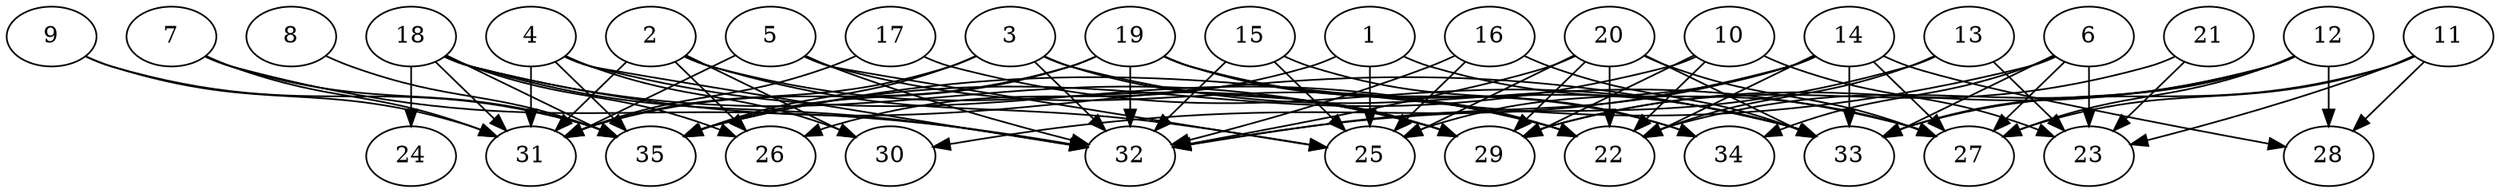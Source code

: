 // DAG automatically generated by daggen at Thu Oct  3 14:05:37 2019
// ./daggen --dot -n 35 --ccr 0.5 --fat 0.9 --regular 0.7 --density 0.5 --mindata 5242880 --maxdata 52428800 
digraph G {
  1 [size="83470336", alpha="0.04", expect_size="41735168"] 
  1 -> 25 [size ="41735168"]
  1 -> 26 [size ="41735168"]
  1 -> 27 [size ="41735168"]
  2 [size="49201152", alpha="0.17", expect_size="24600576"] 
  2 -> 25 [size ="24600576"]
  2 -> 26 [size ="24600576"]
  2 -> 29 [size ="24600576"]
  2 -> 30 [size ="24600576"]
  2 -> 31 [size ="24600576"]
  3 [size="51238912", alpha="0.02", expect_size="25619456"] 
  3 -> 27 [size ="25619456"]
  3 -> 29 [size ="25619456"]
  3 -> 31 [size ="25619456"]
  3 -> 32 [size ="25619456"]
  3 -> 35 [size ="25619456"]
  4 [size="48007168", alpha="0.04", expect_size="24003584"] 
  4 -> 22 [size ="24003584"]
  4 -> 30 [size ="24003584"]
  4 -> 31 [size ="24003584"]
  4 -> 32 [size ="24003584"]
  4 -> 35 [size ="24003584"]
  5 [size="75083776", alpha="0.15", expect_size="37541888"] 
  5 -> 22 [size ="37541888"]
  5 -> 25 [size ="37541888"]
  5 -> 31 [size ="37541888"]
  5 -> 32 [size ="37541888"]
  6 [size="40081408", alpha="0.10", expect_size="20040704"] 
  6 -> 23 [size ="20040704"]
  6 -> 27 [size ="20040704"]
  6 -> 33 [size ="20040704"]
  6 -> 34 [size ="20040704"]
  6 -> 35 [size ="20040704"]
  7 [size="52293632", alpha="0.09", expect_size="26146816"] 
  7 -> 31 [size ="26146816"]
  7 -> 32 [size ="26146816"]
  7 -> 35 [size ="26146816"]
  8 [size="104204288", alpha="0.04", expect_size="52102144"] 
  8 -> 35 [size ="52102144"]
  9 [size="30441472", alpha="0.19", expect_size="15220736"] 
  9 -> 31 [size ="15220736"]
  9 -> 35 [size ="15220736"]
  10 [size="81444864", alpha="0.06", expect_size="40722432"] 
  10 -> 22 [size ="40722432"]
  10 -> 23 [size ="40722432"]
  10 -> 29 [size ="40722432"]
  10 -> 35 [size ="40722432"]
  11 [size="15519744", alpha="0.04", expect_size="7759872"] 
  11 -> 23 [size ="7759872"]
  11 -> 27 [size ="7759872"]
  11 -> 28 [size ="7759872"]
  11 -> 33 [size ="7759872"]
  12 [size="33318912", alpha="0.06", expect_size="16659456"] 
  12 -> 22 [size ="16659456"]
  12 -> 27 [size ="16659456"]
  12 -> 28 [size ="16659456"]
  12 -> 29 [size ="16659456"]
  12 -> 33 [size ="16659456"]
  13 [size="18190336", alpha="0.08", expect_size="9095168"] 
  13 -> 22 [size ="9095168"]
  13 -> 23 [size ="9095168"]
  13 -> 32 [size ="9095168"]
  14 [size="29493248", alpha="0.02", expect_size="14746624"] 
  14 -> 22 [size ="14746624"]
  14 -> 25 [size ="14746624"]
  14 -> 27 [size ="14746624"]
  14 -> 28 [size ="14746624"]
  14 -> 30 [size ="14746624"]
  14 -> 32 [size ="14746624"]
  14 -> 33 [size ="14746624"]
  15 [size="48685056", alpha="0.18", expect_size="24342528"] 
  15 -> 25 [size ="24342528"]
  15 -> 32 [size ="24342528"]
  15 -> 34 [size ="24342528"]
  16 [size="23103488", alpha="0.08", expect_size="11551744"] 
  16 -> 25 [size ="11551744"]
  16 -> 32 [size ="11551744"]
  16 -> 33 [size ="11551744"]
  17 [size="67938304", alpha="0.04", expect_size="33969152"] 
  17 -> 31 [size ="33969152"]
  17 -> 33 [size ="33969152"]
  18 [size="18098176", alpha="0.16", expect_size="9049088"] 
  18 -> 24 [size ="9049088"]
  18 -> 26 [size ="9049088"]
  18 -> 29 [size ="9049088"]
  18 -> 31 [size ="9049088"]
  18 -> 32 [size ="9049088"]
  18 -> 33 [size ="9049088"]
  18 -> 35 [size ="9049088"]
  19 [size="37441536", alpha="0.04", expect_size="18720768"] 
  19 -> 22 [size ="18720768"]
  19 -> 31 [size ="18720768"]
  19 -> 32 [size ="18720768"]
  19 -> 33 [size ="18720768"]
  19 -> 34 [size ="18720768"]
  19 -> 35 [size ="18720768"]
  20 [size="32954368", alpha="0.06", expect_size="16477184"] 
  20 -> 22 [size ="16477184"]
  20 -> 25 [size ="16477184"]
  20 -> 27 [size ="16477184"]
  20 -> 29 [size ="16477184"]
  20 -> 32 [size ="16477184"]
  20 -> 33 [size ="16477184"]
  21 [size="61243392", alpha="0.05", expect_size="30621696"] 
  21 -> 23 [size ="30621696"]
  21 -> 29 [size ="30621696"]
  22 [size="80787456", alpha="0.11", expect_size="40393728"] 
  23 [size="16666624", alpha="0.06", expect_size="8333312"] 
  24 [size="52871168", alpha="0.09", expect_size="26435584"] 
  25 [size="61270016", alpha="0.06", expect_size="30635008"] 
  26 [size="54069248", alpha="0.09", expect_size="27034624"] 
  27 [size="90535936", alpha="0.00", expect_size="45267968"] 
  28 [size="14637056", alpha="0.12", expect_size="7318528"] 
  29 [size="91080704", alpha="0.08", expect_size="45540352"] 
  30 [size="13967360", alpha="0.19", expect_size="6983680"] 
  31 [size="44075008", alpha="0.11", expect_size="22037504"] 
  32 [size="65644544", alpha="0.08", expect_size="32822272"] 
  33 [size="23023616", alpha="0.06", expect_size="11511808"] 
  34 [size="51333120", alpha="0.09", expect_size="25666560"] 
  35 [size="93726720", alpha="0.19", expect_size="46863360"] 
}
